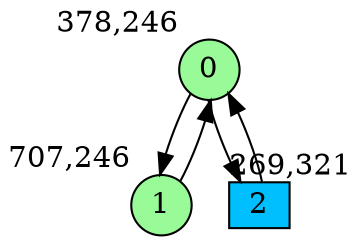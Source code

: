 digraph G {
graph [bgcolor=white]
node [shape=circle, style = filled, fillcolor=white,fixedsize=true, width=0.4, height=0.3 ]
0[xlabel="378,246", pos = "1.70313,1.17188!", fillcolor=palegreen ];
1[xlabel="707,246", pos = "6.84375,1.17188!", fillcolor=palegreen ];
2[xlabel="269,321", pos = "0,0!", fillcolor=deepskyblue, shape=box ];
0->1 ;
0->2 ;
1->0 ;
2->0 ;
}
